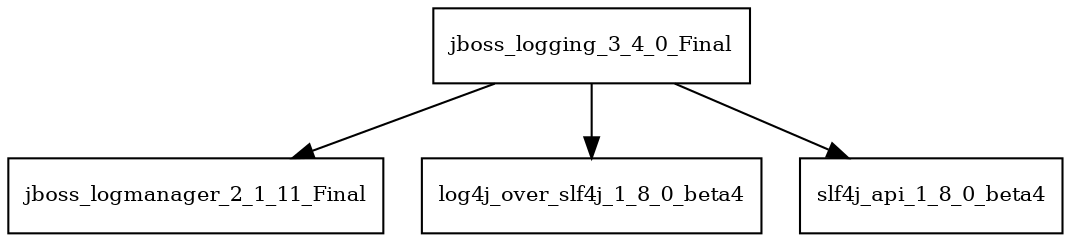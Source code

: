 digraph jboss_logging_3_4_0_Final_dependencies {
  node [shape = box, fontsize=10.0];
  jboss_logging_3_4_0_Final -> jboss_logmanager_2_1_11_Final;
  jboss_logging_3_4_0_Final -> log4j_over_slf4j_1_8_0_beta4;
  jboss_logging_3_4_0_Final -> slf4j_api_1_8_0_beta4;
}
